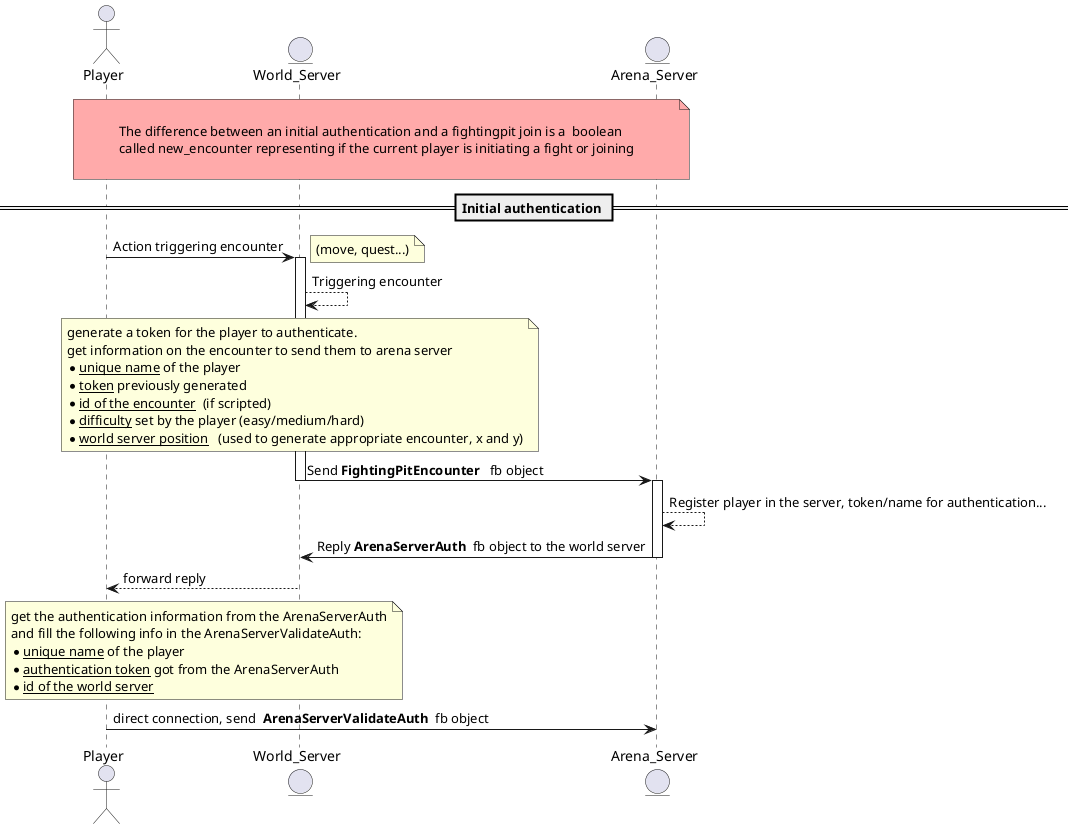 @startuml
skinparam linetype ortho

actor Player
entity World_Server
entity Arena_Server

note over Player, Arena_Server #FAA

The difference between an initial authentication and a fightingpit join is a  boolean
called new_encounter representing if the current player is initiating a fight or joining

end note

== Initial authentication ==

Player       ->  World_Server: Action triggering encounter
note right: (move, quest...)

activate World_Server
World_Server --> World_Server: Triggering encounter
note over World_Server
    generate a token for the player to authenticate.
    get information on the encounter to send them to arena server
    * __unique name__ of the player
    * __token__ previously generated
    * __id of the encounter__  (if scripted)
    * __difficulty__ set by the player (easy/medium/hard)
    * __world server position__   (used to generate appropriate encounter, x and y)
end note
World_Server ->  Arena_Server: Send **FightingPitEncounter**   fb object

deactivate World_Server
activate Arena_Server
Arena_Server --> Arena_Server: Register player in the server, token/name for authentication...
World_Server <- Arena_Server: Reply **ArenaServerAuth**  fb object to the world server
deactivate Arena_Server
Player <-- World_Server: forward reply

note over Player, World_Server
    get the authentication information from the ArenaServerAuth
    and fill the following info in the ArenaServerValidateAuth:
    * __unique name__ of the player
    * __authentication token__ got from the ArenaServerAuth
    * __id of the world server__
end note
Player -> Arena_Server: direct connection, send  **ArenaServerValidateAuth**  fb object

@enduml